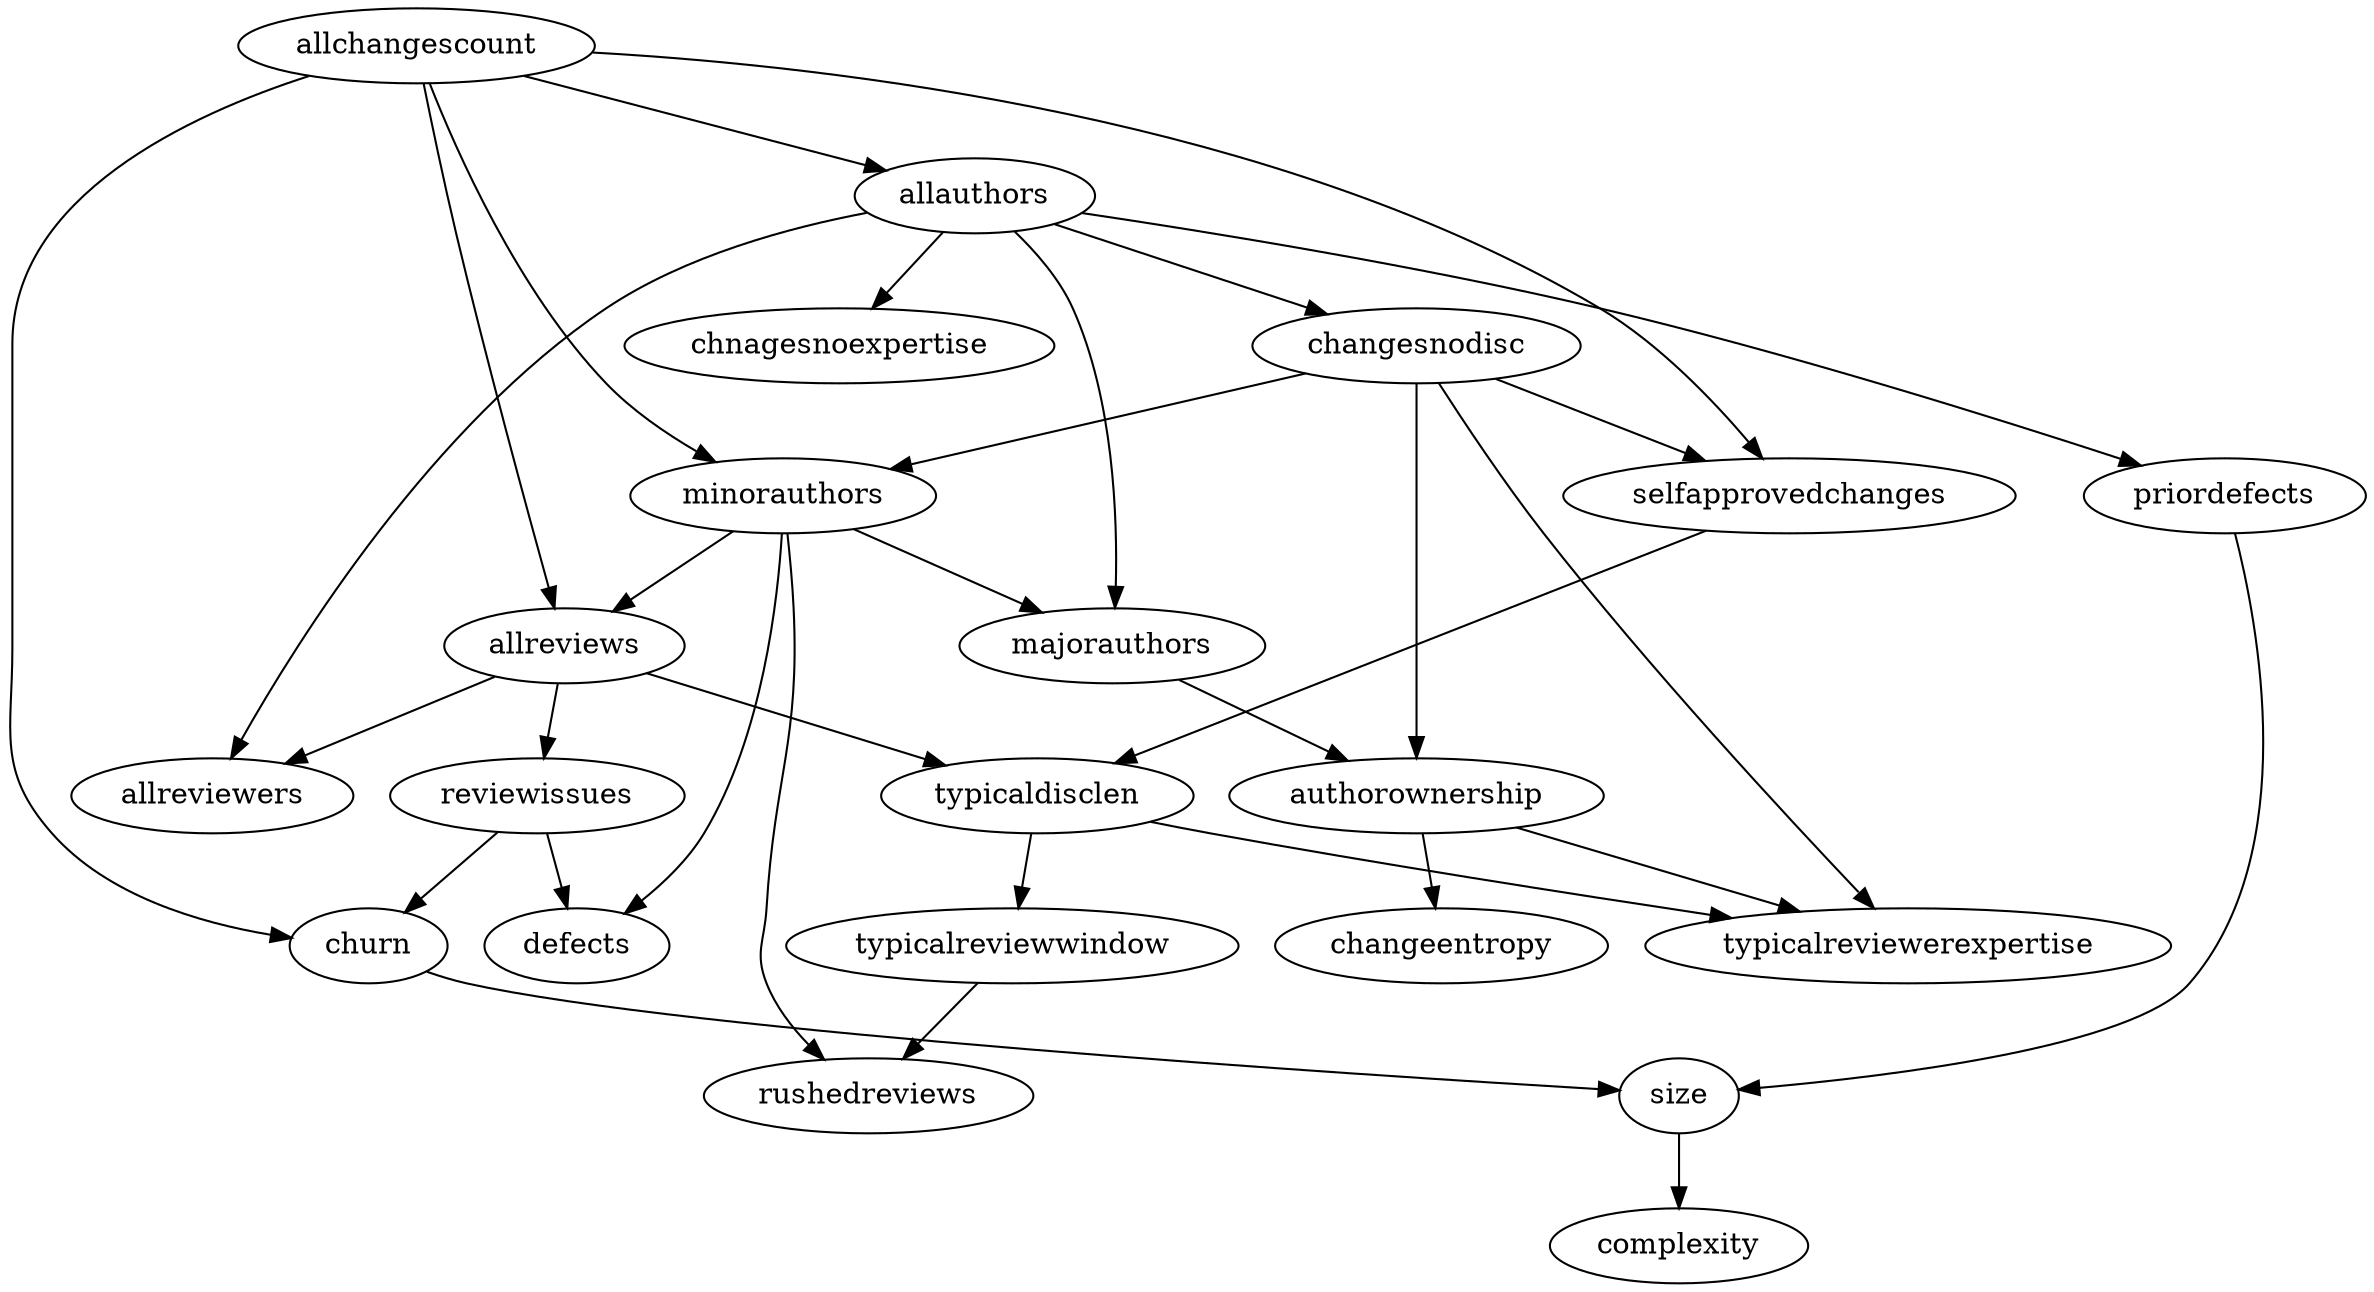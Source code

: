 digraph {
  "size" ;
  "complexity" ;
  "priordefects" ;
  "churn" ;
  "allchangescount" ;
  "changeentropy" ;
  "allauthors" ;
  "minorauthors" ;
  "majorauthors" ;
  "authorownership" ;
  "rushedreviews" ;
  "changesnodisc" ;
  "selfapprovedchanges" ;
  "typicaldisclen" ;
  "typicalreviewwindow" ;
  "reviewissues" ;
  "allreviews" ;
  "allreviewers" ;
  "chnagesnoexpertise" ;
  "typicalreviewerexpertise" ;
  "defects" ;
  edge [dir=forward] "size" -> "complexity" ;
  edge [dir=forward] "priordefects" -> "size" ;
  edge [dir=forward] "churn" -> "size" ;
  edge [dir=forward] "allchangescount" -> "churn" ;
  edge [dir=forward] "allchangescount" -> "allauthors" ;
  edge [dir=forward] "allchangescount" -> "minorauthors" ;
  edge [dir=forward] "allchangescount" -> "selfapprovedchanges" ;
  edge [dir=forward] "allchangescount" -> "allreviews" ;
  edge [dir=forward] "allauthors" -> "priordefects" ;
  edge [dir=forward] "allauthors" -> "majorauthors" ;
  edge [dir=forward] "allauthors" -> "changesnodisc" ;
  edge [dir=forward] "allauthors" -> "allreviewers" ;
  edge [dir=forward] "allauthors" -> "chnagesnoexpertise" ;
  edge [dir=forward] "minorauthors" -> "majorauthors" ;
  edge [dir=forward] "minorauthors" -> "rushedreviews" ;
  edge [dir=forward] "minorauthors" -> "allreviews" ;
  edge [dir=forward] "majorauthors" -> "authorownership" ;
  edge [dir=forward] "authorownership" -> "changeentropy" ;
  edge [dir=forward] "authorownership" -> "typicalreviewerexpertise" ;
  edge [dir=forward] "changesnodisc" -> "minorauthors" ;
  edge [dir=forward] "changesnodisc" -> "authorownership" ;
  edge [dir=forward] "changesnodisc" -> "selfapprovedchanges" ;
  edge [dir=forward] "changesnodisc" -> "typicalreviewerexpertise" ;
  edge [dir=forward] "selfapprovedchanges" -> "typicaldisclen" ;
  edge [dir=forward] "typicaldisclen" -> "typicalreviewwindow" ;
  edge [dir=forward] "typicaldisclen" -> "typicalreviewerexpertise" ;
  edge [dir=forward] "typicalreviewwindow" -> "rushedreviews" ;
  edge [dir=forward] "reviewissues" -> "churn" ;
  edge [dir=forward] "reviewissues" -> "defects" ;
  edge [dir=forward] "allreviews" -> "typicaldisclen" ;
  edge [dir=forward] "allreviews" -> "reviewissues" ;
  edge [dir=forward] "allreviews" -> "allreviewers" ;
  edge [dir=forward] "minorauthors" -> "defects" ;
}
